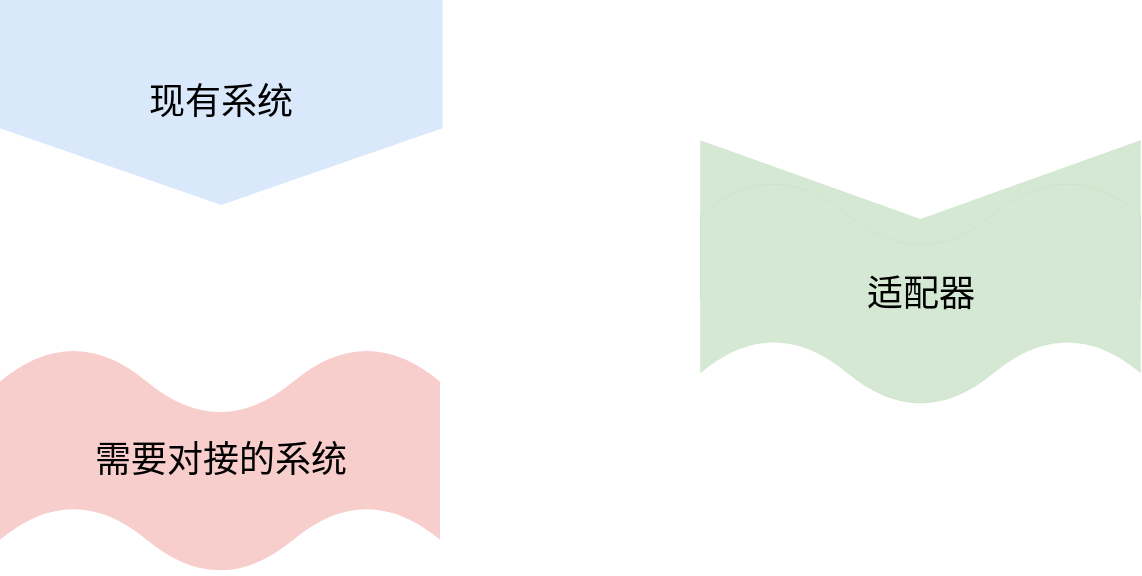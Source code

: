 <mxfile version="15.4.0" type="device"><diagram id="r9saz5FPyRcj5QirT1c6" name="第 1 页"><mxGraphModel dx="750" dy="548" grid="1" gridSize="10" guides="1" tooltips="1" connect="1" arrows="1" fold="1" page="1" pageScale="1" pageWidth="827" pageHeight="1169" math="0" shadow="0"><root><mxCell id="0"/><mxCell id="1" parent="0"/><mxCell id="PeA3GpAaAe-UkdJ5lilq-1" value="现有系统" style="shape=offPageConnector;whiteSpace=wrap;html=1;rotation=0;horizontal=1;verticalAlign=middle;fontSize=18;fillColor=#dae8fc;strokeColor=none;" vertex="1" parent="1"><mxGeometry x="100" y="220.0" width="221.25" height="102.5" as="geometry"/></mxCell><mxCell id="PeA3GpAaAe-UkdJ5lilq-2" value="需要对接的系统" style="verticalLabelPosition=middle;verticalAlign=middle;shape=mxgraph.basic.wave2;dy=0.3;rotation=0;fillColor=#f8cecc;strokeColor=none;align=center;horizontal=1;html=1;labelPosition=center;fontSize=18;" vertex="1" parent="1"><mxGeometry x="100" y="393.83" width="220" height="113.05" as="geometry"/></mxCell><mxCell id="PeA3GpAaAe-UkdJ5lilq-6" value="" style="group;strokeWidth=0;" vertex="1" connectable="0" parent="1"><mxGeometry x="450" y="290" width="220" height="133.05" as="geometry"/></mxCell><mxCell id="PeA3GpAaAe-UkdJ5lilq-4" value="" style="html=1;shadow=0;dashed=0;align=center;verticalAlign=middle;shape=mxgraph.arrows2.arrow;dy=0;dx=20.65;notch=39.33;fontSize=18;rotation=90;fillColor=#d5e8d4;strokeColor=#82b366;strokeWidth=0;" vertex="1" parent="PeA3GpAaAe-UkdJ5lilq-6"><mxGeometry x="60" y="-60" width="100" height="220" as="geometry"/></mxCell><mxCell id="PeA3GpAaAe-UkdJ5lilq-3" value="适配器" style="verticalLabelPosition=middle;verticalAlign=middle;shape=mxgraph.basic.wave2;dy=0.3;rotation=0;fillColor=#d5e8d4;strokeColor=#82b366;align=center;horizontal=1;html=1;labelPosition=center;fontSize=18;strokeWidth=0;" vertex="1" parent="PeA3GpAaAe-UkdJ5lilq-6"><mxGeometry y="20" width="220" height="113.05" as="geometry"/></mxCell></root></mxGraphModel></diagram></mxfile>